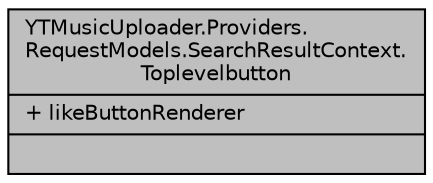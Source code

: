 digraph "YTMusicUploader.Providers.RequestModels.SearchResultContext.Toplevelbutton"
{
 // LATEX_PDF_SIZE
  edge [fontname="Helvetica",fontsize="10",labelfontname="Helvetica",labelfontsize="10"];
  node [fontname="Helvetica",fontsize="10",shape=record];
  Node1 [label="{YTMusicUploader.Providers.\lRequestModels.SearchResultContext.\lToplevelbutton\n|+ likeButtonRenderer\l|}",height=0.2,width=0.4,color="black", fillcolor="grey75", style="filled", fontcolor="black",tooltip=" "];
}
